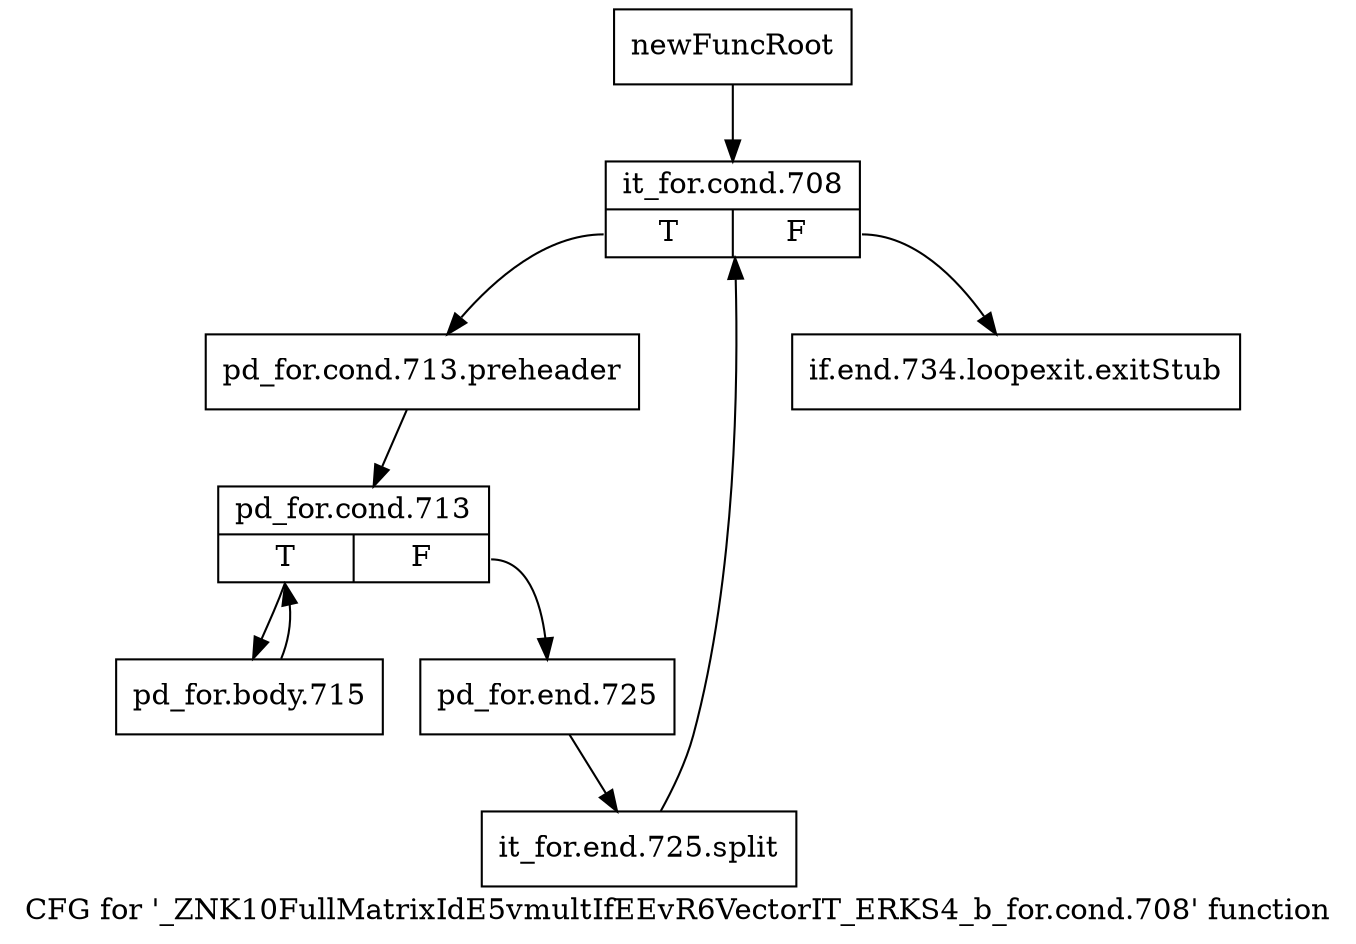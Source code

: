 digraph "CFG for '_ZNK10FullMatrixIdE5vmultIfEEvR6VectorIT_ERKS4_b_for.cond.708' function" {
	label="CFG for '_ZNK10FullMatrixIdE5vmultIfEEvR6VectorIT_ERKS4_b_for.cond.708' function";

	Node0x8ea9690 [shape=record,label="{newFuncRoot}"];
	Node0x8ea9690 -> Node0x8ea9730;
	Node0x8ea96e0 [shape=record,label="{if.end.734.loopexit.exitStub}"];
	Node0x8ea9730 [shape=record,label="{it_for.cond.708|{<s0>T|<s1>F}}"];
	Node0x8ea9730:s0 -> Node0x8ea9b50;
	Node0x8ea9730:s1 -> Node0x8ea96e0;
	Node0x8ea9b50 [shape=record,label="{pd_for.cond.713.preheader}"];
	Node0x8ea9b50 -> Node0x8ea9ba0;
	Node0x8ea9ba0 [shape=record,label="{pd_for.cond.713|{<s0>T|<s1>F}}"];
	Node0x8ea9ba0:s0 -> Node0x8ea9c40;
	Node0x8ea9ba0:s1 -> Node0x8ea9bf0;
	Node0x8ea9bf0 [shape=record,label="{pd_for.end.725}"];
	Node0x8ea9bf0 -> Node0xc531fb0;
	Node0xc531fb0 [shape=record,label="{it_for.end.725.split}"];
	Node0xc531fb0 -> Node0x8ea9730;
	Node0x8ea9c40 [shape=record,label="{pd_for.body.715}"];
	Node0x8ea9c40 -> Node0x8ea9ba0;
}
